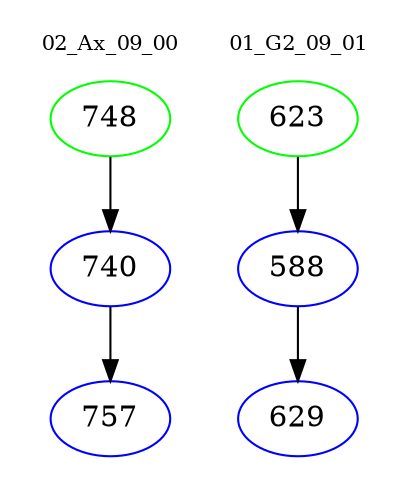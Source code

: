digraph{
subgraph cluster_0 {
color = white
label = "02_Ax_09_00";
fontsize=10;
T0_748 [label="748", color="green"]
T0_748 -> T0_740 [color="black"]
T0_740 [label="740", color="blue"]
T0_740 -> T0_757 [color="black"]
T0_757 [label="757", color="blue"]
}
subgraph cluster_1 {
color = white
label = "01_G2_09_01";
fontsize=10;
T1_623 [label="623", color="green"]
T1_623 -> T1_588 [color="black"]
T1_588 [label="588", color="blue"]
T1_588 -> T1_629 [color="black"]
T1_629 [label="629", color="blue"]
}
}
